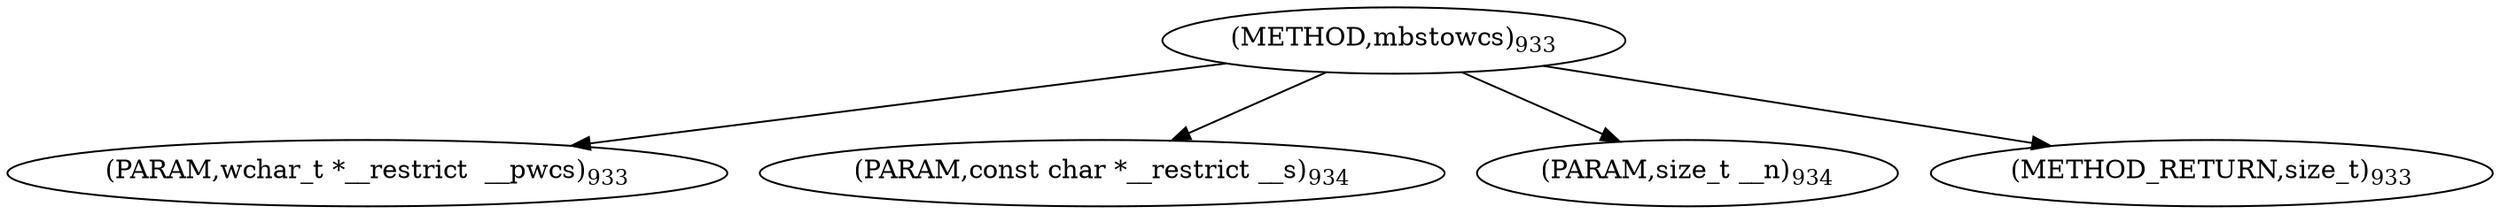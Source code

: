 digraph "mbstowcs" {  
"21864" [label = <(METHOD,mbstowcs)<SUB>933</SUB>> ]
"21865" [label = <(PARAM,wchar_t *__restrict  __pwcs)<SUB>933</SUB>> ]
"21866" [label = <(PARAM,const char *__restrict __s)<SUB>934</SUB>> ]
"21867" [label = <(PARAM,size_t __n)<SUB>934</SUB>> ]
"21868" [label = <(METHOD_RETURN,size_t)<SUB>933</SUB>> ]
  "21864" -> "21865" 
  "21864" -> "21866" 
  "21864" -> "21867" 
  "21864" -> "21868" 
}
